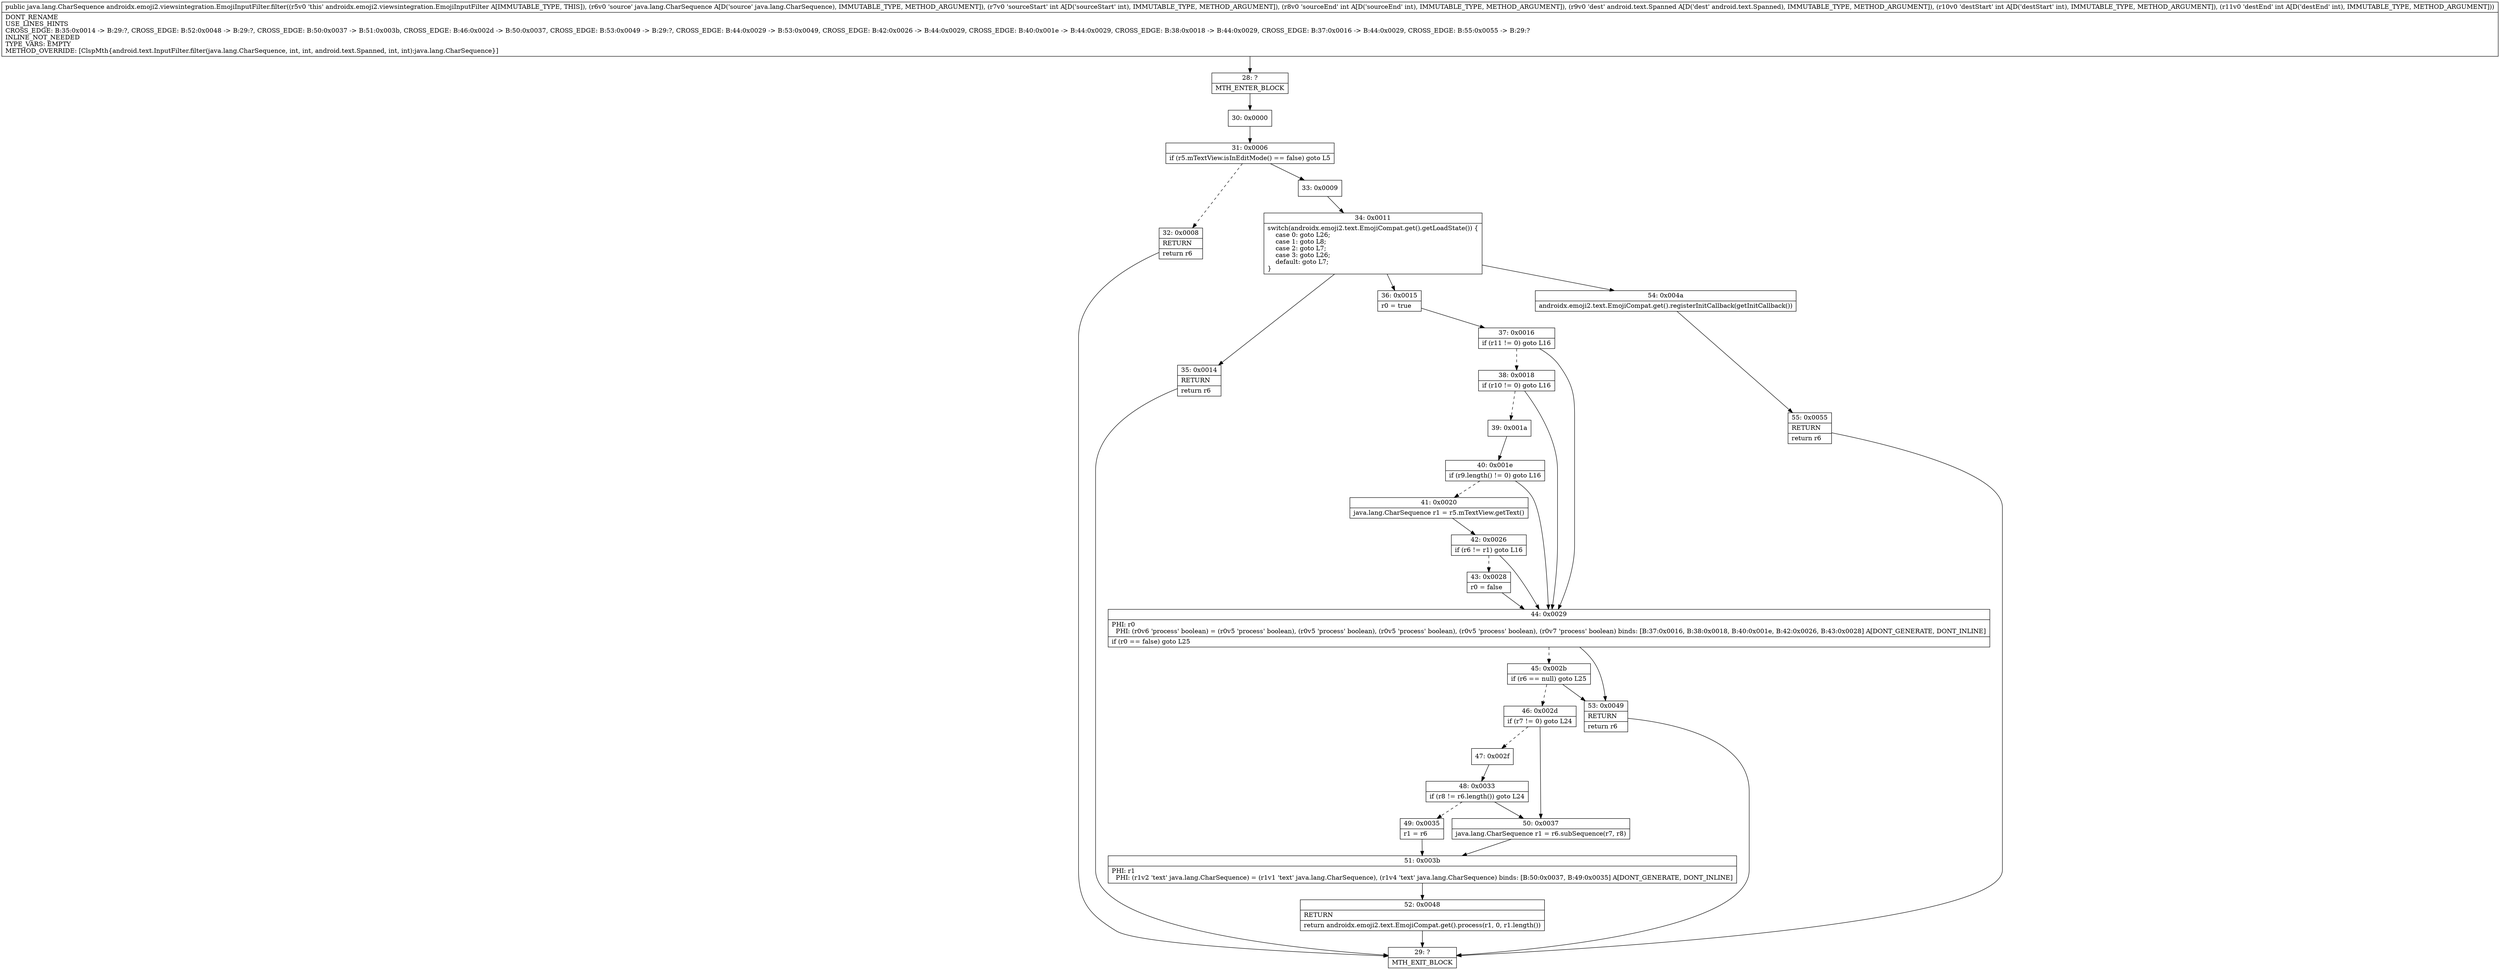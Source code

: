 digraph "CFG forandroidx.emoji2.viewsintegration.EmojiInputFilter.filter(Ljava\/lang\/CharSequence;IILandroid\/text\/Spanned;II)Ljava\/lang\/CharSequence;" {
Node_28 [shape=record,label="{28\:\ ?|MTH_ENTER_BLOCK\l}"];
Node_30 [shape=record,label="{30\:\ 0x0000}"];
Node_31 [shape=record,label="{31\:\ 0x0006|if (r5.mTextView.isInEditMode() == false) goto L5\l}"];
Node_32 [shape=record,label="{32\:\ 0x0008|RETURN\l|return r6\l}"];
Node_29 [shape=record,label="{29\:\ ?|MTH_EXIT_BLOCK\l}"];
Node_33 [shape=record,label="{33\:\ 0x0009}"];
Node_34 [shape=record,label="{34\:\ 0x0011|switch(androidx.emoji2.text.EmojiCompat.get().getLoadState()) \{\l    case 0: goto L26;\l    case 1: goto L8;\l    case 2: goto L7;\l    case 3: goto L26;\l    default: goto L7;\l\}\l}"];
Node_35 [shape=record,label="{35\:\ 0x0014|RETURN\l|return r6\l}"];
Node_36 [shape=record,label="{36\:\ 0x0015|r0 = true\l}"];
Node_37 [shape=record,label="{37\:\ 0x0016|if (r11 != 0) goto L16\l}"];
Node_38 [shape=record,label="{38\:\ 0x0018|if (r10 != 0) goto L16\l}"];
Node_39 [shape=record,label="{39\:\ 0x001a}"];
Node_40 [shape=record,label="{40\:\ 0x001e|if (r9.length() != 0) goto L16\l}"];
Node_41 [shape=record,label="{41\:\ 0x0020|java.lang.CharSequence r1 = r5.mTextView.getText()\l}"];
Node_42 [shape=record,label="{42\:\ 0x0026|if (r6 != r1) goto L16\l}"];
Node_43 [shape=record,label="{43\:\ 0x0028|r0 = false\l}"];
Node_44 [shape=record,label="{44\:\ 0x0029|PHI: r0 \l  PHI: (r0v6 'process' boolean) = (r0v5 'process' boolean), (r0v5 'process' boolean), (r0v5 'process' boolean), (r0v5 'process' boolean), (r0v7 'process' boolean) binds: [B:37:0x0016, B:38:0x0018, B:40:0x001e, B:42:0x0026, B:43:0x0028] A[DONT_GENERATE, DONT_INLINE]\l|if (r0 == false) goto L25\l}"];
Node_45 [shape=record,label="{45\:\ 0x002b|if (r6 == null) goto L25\l}"];
Node_46 [shape=record,label="{46\:\ 0x002d|if (r7 != 0) goto L24\l}"];
Node_47 [shape=record,label="{47\:\ 0x002f}"];
Node_48 [shape=record,label="{48\:\ 0x0033|if (r8 != r6.length()) goto L24\l}"];
Node_49 [shape=record,label="{49\:\ 0x0035|r1 = r6\l}"];
Node_51 [shape=record,label="{51\:\ 0x003b|PHI: r1 \l  PHI: (r1v2 'text' java.lang.CharSequence) = (r1v1 'text' java.lang.CharSequence), (r1v4 'text' java.lang.CharSequence) binds: [B:50:0x0037, B:49:0x0035] A[DONT_GENERATE, DONT_INLINE]\l}"];
Node_52 [shape=record,label="{52\:\ 0x0048|RETURN\l|return androidx.emoji2.text.EmojiCompat.get().process(r1, 0, r1.length())\l}"];
Node_50 [shape=record,label="{50\:\ 0x0037|java.lang.CharSequence r1 = r6.subSequence(r7, r8)\l}"];
Node_53 [shape=record,label="{53\:\ 0x0049|RETURN\l|return r6\l}"];
Node_54 [shape=record,label="{54\:\ 0x004a|androidx.emoji2.text.EmojiCompat.get().registerInitCallback(getInitCallback())\l}"];
Node_55 [shape=record,label="{55\:\ 0x0055|RETURN\l|return r6\l}"];
MethodNode[shape=record,label="{public java.lang.CharSequence androidx.emoji2.viewsintegration.EmojiInputFilter.filter((r5v0 'this' androidx.emoji2.viewsintegration.EmojiInputFilter A[IMMUTABLE_TYPE, THIS]), (r6v0 'source' java.lang.CharSequence A[D('source' java.lang.CharSequence), IMMUTABLE_TYPE, METHOD_ARGUMENT]), (r7v0 'sourceStart' int A[D('sourceStart' int), IMMUTABLE_TYPE, METHOD_ARGUMENT]), (r8v0 'sourceEnd' int A[D('sourceEnd' int), IMMUTABLE_TYPE, METHOD_ARGUMENT]), (r9v0 'dest' android.text.Spanned A[D('dest' android.text.Spanned), IMMUTABLE_TYPE, METHOD_ARGUMENT]), (r10v0 'destStart' int A[D('destStart' int), IMMUTABLE_TYPE, METHOD_ARGUMENT]), (r11v0 'destEnd' int A[D('destEnd' int), IMMUTABLE_TYPE, METHOD_ARGUMENT]))  | DONT_RENAME\lUSE_LINES_HINTS\lCROSS_EDGE: B:35:0x0014 \-\> B:29:?, CROSS_EDGE: B:52:0x0048 \-\> B:29:?, CROSS_EDGE: B:50:0x0037 \-\> B:51:0x003b, CROSS_EDGE: B:46:0x002d \-\> B:50:0x0037, CROSS_EDGE: B:53:0x0049 \-\> B:29:?, CROSS_EDGE: B:44:0x0029 \-\> B:53:0x0049, CROSS_EDGE: B:42:0x0026 \-\> B:44:0x0029, CROSS_EDGE: B:40:0x001e \-\> B:44:0x0029, CROSS_EDGE: B:38:0x0018 \-\> B:44:0x0029, CROSS_EDGE: B:37:0x0016 \-\> B:44:0x0029, CROSS_EDGE: B:55:0x0055 \-\> B:29:?\lINLINE_NOT_NEEDED\lTYPE_VARS: EMPTY\lMETHOD_OVERRIDE: [ClspMth\{android.text.InputFilter.filter(java.lang.CharSequence, int, int, android.text.Spanned, int, int):java.lang.CharSequence\}]\l}"];
MethodNode -> Node_28;Node_28 -> Node_30;
Node_30 -> Node_31;
Node_31 -> Node_32[style=dashed];
Node_31 -> Node_33;
Node_32 -> Node_29;
Node_33 -> Node_34;
Node_34 -> Node_35;
Node_34 -> Node_36;
Node_34 -> Node_54;
Node_35 -> Node_29;
Node_36 -> Node_37;
Node_37 -> Node_38[style=dashed];
Node_37 -> Node_44;
Node_38 -> Node_39[style=dashed];
Node_38 -> Node_44;
Node_39 -> Node_40;
Node_40 -> Node_41[style=dashed];
Node_40 -> Node_44;
Node_41 -> Node_42;
Node_42 -> Node_43[style=dashed];
Node_42 -> Node_44;
Node_43 -> Node_44;
Node_44 -> Node_45[style=dashed];
Node_44 -> Node_53;
Node_45 -> Node_46[style=dashed];
Node_45 -> Node_53;
Node_46 -> Node_47[style=dashed];
Node_46 -> Node_50;
Node_47 -> Node_48;
Node_48 -> Node_49[style=dashed];
Node_48 -> Node_50;
Node_49 -> Node_51;
Node_51 -> Node_52;
Node_52 -> Node_29;
Node_50 -> Node_51;
Node_53 -> Node_29;
Node_54 -> Node_55;
Node_55 -> Node_29;
}

